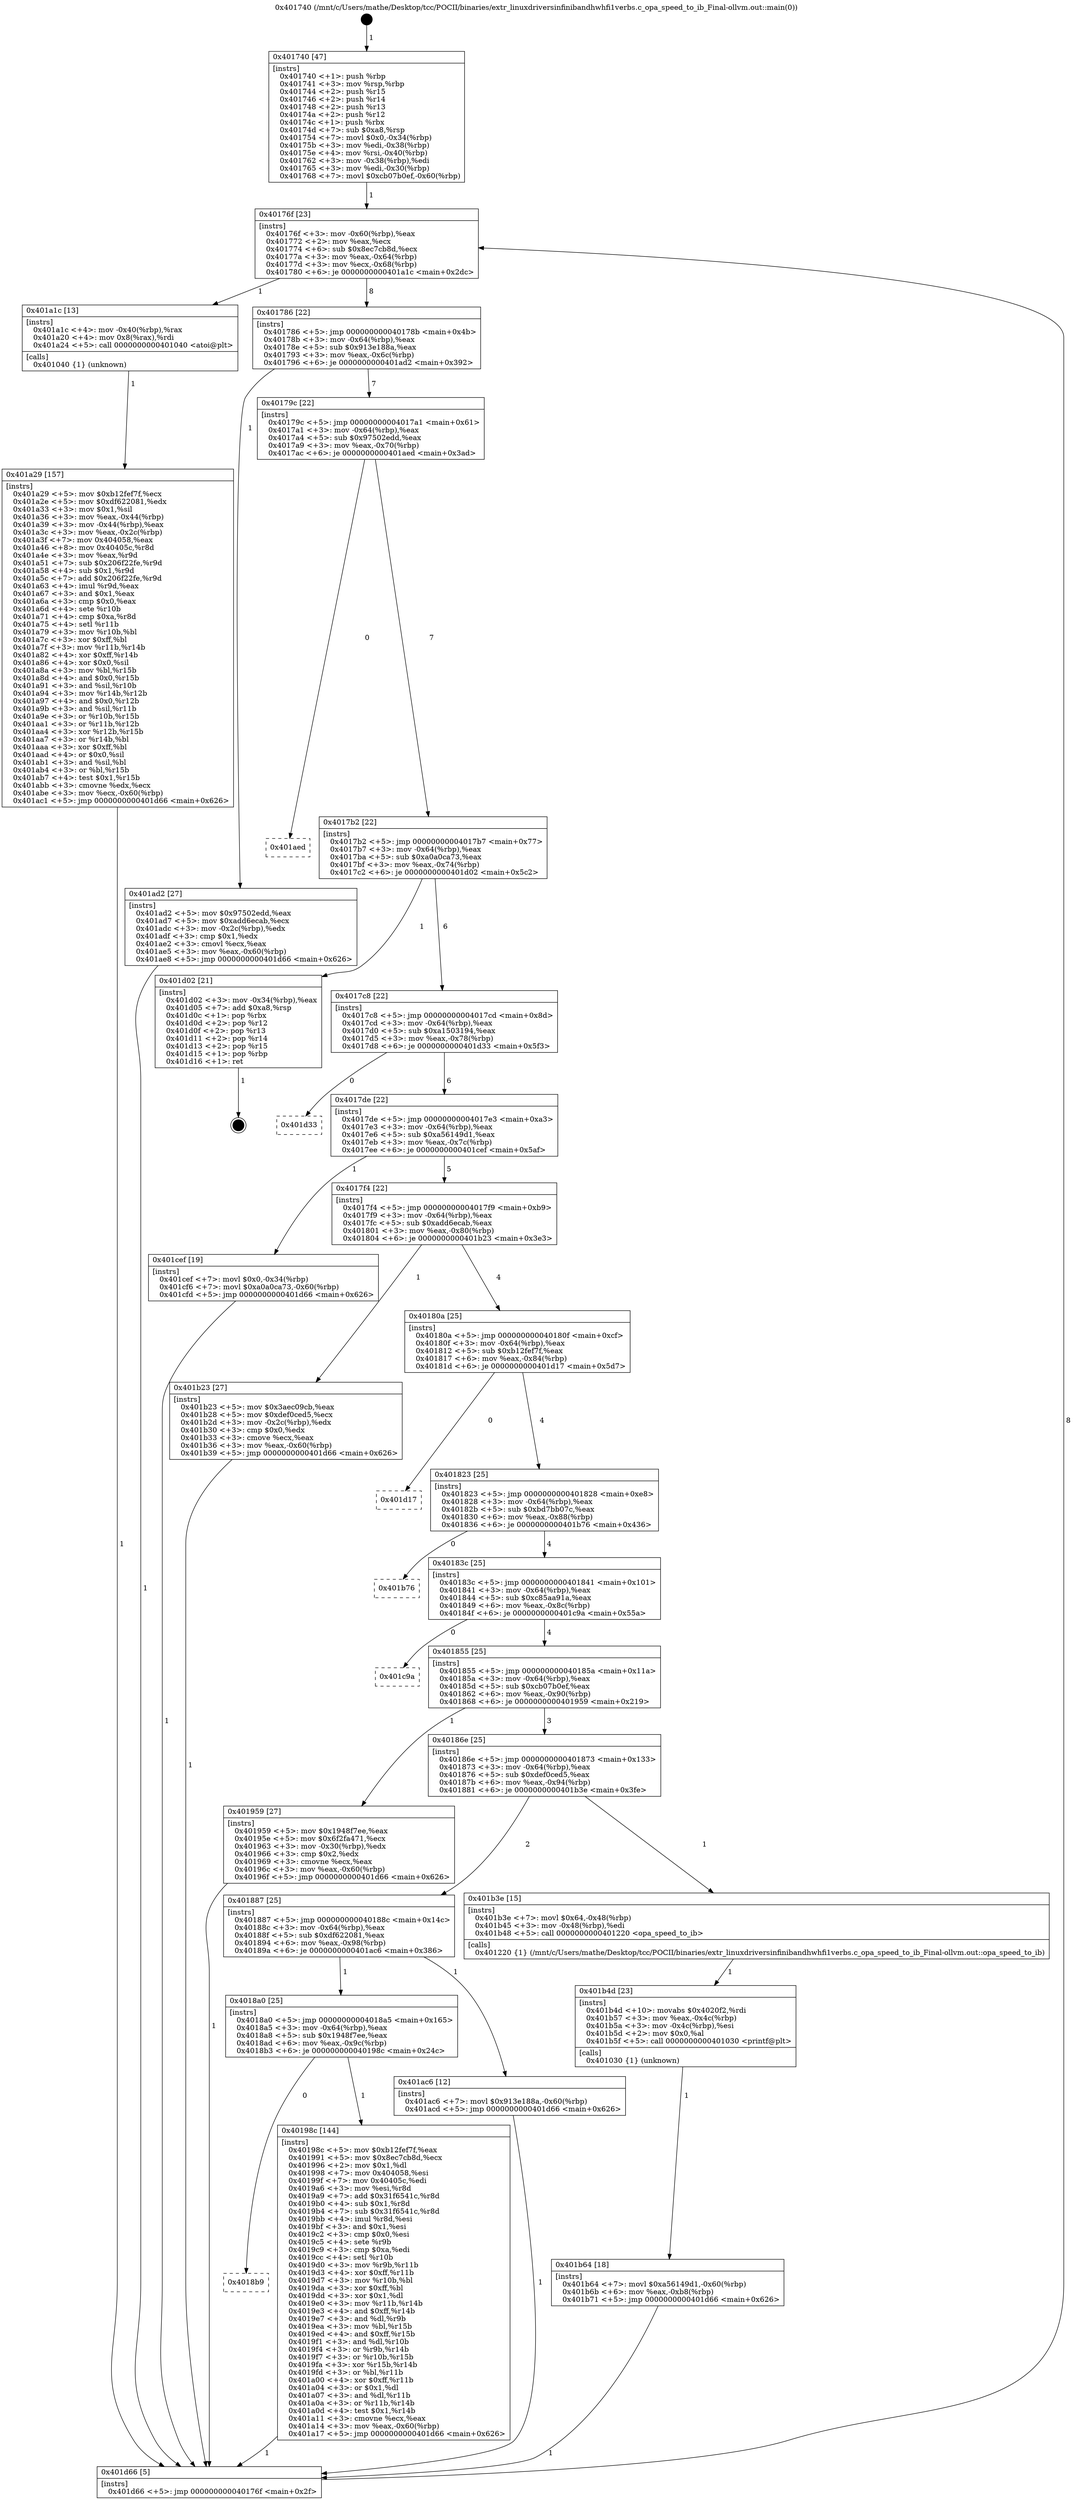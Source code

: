 digraph "0x401740" {
  label = "0x401740 (/mnt/c/Users/mathe/Desktop/tcc/POCII/binaries/extr_linuxdriversinfinibandhwhfi1verbs.c_opa_speed_to_ib_Final-ollvm.out::main(0))"
  labelloc = "t"
  node[shape=record]

  Entry [label="",width=0.3,height=0.3,shape=circle,fillcolor=black,style=filled]
  "0x40176f" [label="{
     0x40176f [23]\l
     | [instrs]\l
     &nbsp;&nbsp;0x40176f \<+3\>: mov -0x60(%rbp),%eax\l
     &nbsp;&nbsp;0x401772 \<+2\>: mov %eax,%ecx\l
     &nbsp;&nbsp;0x401774 \<+6\>: sub $0x8ec7cb8d,%ecx\l
     &nbsp;&nbsp;0x40177a \<+3\>: mov %eax,-0x64(%rbp)\l
     &nbsp;&nbsp;0x40177d \<+3\>: mov %ecx,-0x68(%rbp)\l
     &nbsp;&nbsp;0x401780 \<+6\>: je 0000000000401a1c \<main+0x2dc\>\l
  }"]
  "0x401a1c" [label="{
     0x401a1c [13]\l
     | [instrs]\l
     &nbsp;&nbsp;0x401a1c \<+4\>: mov -0x40(%rbp),%rax\l
     &nbsp;&nbsp;0x401a20 \<+4\>: mov 0x8(%rax),%rdi\l
     &nbsp;&nbsp;0x401a24 \<+5\>: call 0000000000401040 \<atoi@plt\>\l
     | [calls]\l
     &nbsp;&nbsp;0x401040 \{1\} (unknown)\l
  }"]
  "0x401786" [label="{
     0x401786 [22]\l
     | [instrs]\l
     &nbsp;&nbsp;0x401786 \<+5\>: jmp 000000000040178b \<main+0x4b\>\l
     &nbsp;&nbsp;0x40178b \<+3\>: mov -0x64(%rbp),%eax\l
     &nbsp;&nbsp;0x40178e \<+5\>: sub $0x913e188a,%eax\l
     &nbsp;&nbsp;0x401793 \<+3\>: mov %eax,-0x6c(%rbp)\l
     &nbsp;&nbsp;0x401796 \<+6\>: je 0000000000401ad2 \<main+0x392\>\l
  }"]
  Exit [label="",width=0.3,height=0.3,shape=circle,fillcolor=black,style=filled,peripheries=2]
  "0x401ad2" [label="{
     0x401ad2 [27]\l
     | [instrs]\l
     &nbsp;&nbsp;0x401ad2 \<+5\>: mov $0x97502edd,%eax\l
     &nbsp;&nbsp;0x401ad7 \<+5\>: mov $0xadd6ecab,%ecx\l
     &nbsp;&nbsp;0x401adc \<+3\>: mov -0x2c(%rbp),%edx\l
     &nbsp;&nbsp;0x401adf \<+3\>: cmp $0x1,%edx\l
     &nbsp;&nbsp;0x401ae2 \<+3\>: cmovl %ecx,%eax\l
     &nbsp;&nbsp;0x401ae5 \<+3\>: mov %eax,-0x60(%rbp)\l
     &nbsp;&nbsp;0x401ae8 \<+5\>: jmp 0000000000401d66 \<main+0x626\>\l
  }"]
  "0x40179c" [label="{
     0x40179c [22]\l
     | [instrs]\l
     &nbsp;&nbsp;0x40179c \<+5\>: jmp 00000000004017a1 \<main+0x61\>\l
     &nbsp;&nbsp;0x4017a1 \<+3\>: mov -0x64(%rbp),%eax\l
     &nbsp;&nbsp;0x4017a4 \<+5\>: sub $0x97502edd,%eax\l
     &nbsp;&nbsp;0x4017a9 \<+3\>: mov %eax,-0x70(%rbp)\l
     &nbsp;&nbsp;0x4017ac \<+6\>: je 0000000000401aed \<main+0x3ad\>\l
  }"]
  "0x401b64" [label="{
     0x401b64 [18]\l
     | [instrs]\l
     &nbsp;&nbsp;0x401b64 \<+7\>: movl $0xa56149d1,-0x60(%rbp)\l
     &nbsp;&nbsp;0x401b6b \<+6\>: mov %eax,-0xb8(%rbp)\l
     &nbsp;&nbsp;0x401b71 \<+5\>: jmp 0000000000401d66 \<main+0x626\>\l
  }"]
  "0x401aed" [label="{
     0x401aed\l
  }", style=dashed]
  "0x4017b2" [label="{
     0x4017b2 [22]\l
     | [instrs]\l
     &nbsp;&nbsp;0x4017b2 \<+5\>: jmp 00000000004017b7 \<main+0x77\>\l
     &nbsp;&nbsp;0x4017b7 \<+3\>: mov -0x64(%rbp),%eax\l
     &nbsp;&nbsp;0x4017ba \<+5\>: sub $0xa0a0ca73,%eax\l
     &nbsp;&nbsp;0x4017bf \<+3\>: mov %eax,-0x74(%rbp)\l
     &nbsp;&nbsp;0x4017c2 \<+6\>: je 0000000000401d02 \<main+0x5c2\>\l
  }"]
  "0x401b4d" [label="{
     0x401b4d [23]\l
     | [instrs]\l
     &nbsp;&nbsp;0x401b4d \<+10\>: movabs $0x4020f2,%rdi\l
     &nbsp;&nbsp;0x401b57 \<+3\>: mov %eax,-0x4c(%rbp)\l
     &nbsp;&nbsp;0x401b5a \<+3\>: mov -0x4c(%rbp),%esi\l
     &nbsp;&nbsp;0x401b5d \<+2\>: mov $0x0,%al\l
     &nbsp;&nbsp;0x401b5f \<+5\>: call 0000000000401030 \<printf@plt\>\l
     | [calls]\l
     &nbsp;&nbsp;0x401030 \{1\} (unknown)\l
  }"]
  "0x401d02" [label="{
     0x401d02 [21]\l
     | [instrs]\l
     &nbsp;&nbsp;0x401d02 \<+3\>: mov -0x34(%rbp),%eax\l
     &nbsp;&nbsp;0x401d05 \<+7\>: add $0xa8,%rsp\l
     &nbsp;&nbsp;0x401d0c \<+1\>: pop %rbx\l
     &nbsp;&nbsp;0x401d0d \<+2\>: pop %r12\l
     &nbsp;&nbsp;0x401d0f \<+2\>: pop %r13\l
     &nbsp;&nbsp;0x401d11 \<+2\>: pop %r14\l
     &nbsp;&nbsp;0x401d13 \<+2\>: pop %r15\l
     &nbsp;&nbsp;0x401d15 \<+1\>: pop %rbp\l
     &nbsp;&nbsp;0x401d16 \<+1\>: ret\l
  }"]
  "0x4017c8" [label="{
     0x4017c8 [22]\l
     | [instrs]\l
     &nbsp;&nbsp;0x4017c8 \<+5\>: jmp 00000000004017cd \<main+0x8d\>\l
     &nbsp;&nbsp;0x4017cd \<+3\>: mov -0x64(%rbp),%eax\l
     &nbsp;&nbsp;0x4017d0 \<+5\>: sub $0xa1503194,%eax\l
     &nbsp;&nbsp;0x4017d5 \<+3\>: mov %eax,-0x78(%rbp)\l
     &nbsp;&nbsp;0x4017d8 \<+6\>: je 0000000000401d33 \<main+0x5f3\>\l
  }"]
  "0x401a29" [label="{
     0x401a29 [157]\l
     | [instrs]\l
     &nbsp;&nbsp;0x401a29 \<+5\>: mov $0xb12fef7f,%ecx\l
     &nbsp;&nbsp;0x401a2e \<+5\>: mov $0xdf622081,%edx\l
     &nbsp;&nbsp;0x401a33 \<+3\>: mov $0x1,%sil\l
     &nbsp;&nbsp;0x401a36 \<+3\>: mov %eax,-0x44(%rbp)\l
     &nbsp;&nbsp;0x401a39 \<+3\>: mov -0x44(%rbp),%eax\l
     &nbsp;&nbsp;0x401a3c \<+3\>: mov %eax,-0x2c(%rbp)\l
     &nbsp;&nbsp;0x401a3f \<+7\>: mov 0x404058,%eax\l
     &nbsp;&nbsp;0x401a46 \<+8\>: mov 0x40405c,%r8d\l
     &nbsp;&nbsp;0x401a4e \<+3\>: mov %eax,%r9d\l
     &nbsp;&nbsp;0x401a51 \<+7\>: sub $0x206f22fe,%r9d\l
     &nbsp;&nbsp;0x401a58 \<+4\>: sub $0x1,%r9d\l
     &nbsp;&nbsp;0x401a5c \<+7\>: add $0x206f22fe,%r9d\l
     &nbsp;&nbsp;0x401a63 \<+4\>: imul %r9d,%eax\l
     &nbsp;&nbsp;0x401a67 \<+3\>: and $0x1,%eax\l
     &nbsp;&nbsp;0x401a6a \<+3\>: cmp $0x0,%eax\l
     &nbsp;&nbsp;0x401a6d \<+4\>: sete %r10b\l
     &nbsp;&nbsp;0x401a71 \<+4\>: cmp $0xa,%r8d\l
     &nbsp;&nbsp;0x401a75 \<+4\>: setl %r11b\l
     &nbsp;&nbsp;0x401a79 \<+3\>: mov %r10b,%bl\l
     &nbsp;&nbsp;0x401a7c \<+3\>: xor $0xff,%bl\l
     &nbsp;&nbsp;0x401a7f \<+3\>: mov %r11b,%r14b\l
     &nbsp;&nbsp;0x401a82 \<+4\>: xor $0xff,%r14b\l
     &nbsp;&nbsp;0x401a86 \<+4\>: xor $0x0,%sil\l
     &nbsp;&nbsp;0x401a8a \<+3\>: mov %bl,%r15b\l
     &nbsp;&nbsp;0x401a8d \<+4\>: and $0x0,%r15b\l
     &nbsp;&nbsp;0x401a91 \<+3\>: and %sil,%r10b\l
     &nbsp;&nbsp;0x401a94 \<+3\>: mov %r14b,%r12b\l
     &nbsp;&nbsp;0x401a97 \<+4\>: and $0x0,%r12b\l
     &nbsp;&nbsp;0x401a9b \<+3\>: and %sil,%r11b\l
     &nbsp;&nbsp;0x401a9e \<+3\>: or %r10b,%r15b\l
     &nbsp;&nbsp;0x401aa1 \<+3\>: or %r11b,%r12b\l
     &nbsp;&nbsp;0x401aa4 \<+3\>: xor %r12b,%r15b\l
     &nbsp;&nbsp;0x401aa7 \<+3\>: or %r14b,%bl\l
     &nbsp;&nbsp;0x401aaa \<+3\>: xor $0xff,%bl\l
     &nbsp;&nbsp;0x401aad \<+4\>: or $0x0,%sil\l
     &nbsp;&nbsp;0x401ab1 \<+3\>: and %sil,%bl\l
     &nbsp;&nbsp;0x401ab4 \<+3\>: or %bl,%r15b\l
     &nbsp;&nbsp;0x401ab7 \<+4\>: test $0x1,%r15b\l
     &nbsp;&nbsp;0x401abb \<+3\>: cmovne %edx,%ecx\l
     &nbsp;&nbsp;0x401abe \<+3\>: mov %ecx,-0x60(%rbp)\l
     &nbsp;&nbsp;0x401ac1 \<+5\>: jmp 0000000000401d66 \<main+0x626\>\l
  }"]
  "0x401d33" [label="{
     0x401d33\l
  }", style=dashed]
  "0x4017de" [label="{
     0x4017de [22]\l
     | [instrs]\l
     &nbsp;&nbsp;0x4017de \<+5\>: jmp 00000000004017e3 \<main+0xa3\>\l
     &nbsp;&nbsp;0x4017e3 \<+3\>: mov -0x64(%rbp),%eax\l
     &nbsp;&nbsp;0x4017e6 \<+5\>: sub $0xa56149d1,%eax\l
     &nbsp;&nbsp;0x4017eb \<+3\>: mov %eax,-0x7c(%rbp)\l
     &nbsp;&nbsp;0x4017ee \<+6\>: je 0000000000401cef \<main+0x5af\>\l
  }"]
  "0x4018b9" [label="{
     0x4018b9\l
  }", style=dashed]
  "0x401cef" [label="{
     0x401cef [19]\l
     | [instrs]\l
     &nbsp;&nbsp;0x401cef \<+7\>: movl $0x0,-0x34(%rbp)\l
     &nbsp;&nbsp;0x401cf6 \<+7\>: movl $0xa0a0ca73,-0x60(%rbp)\l
     &nbsp;&nbsp;0x401cfd \<+5\>: jmp 0000000000401d66 \<main+0x626\>\l
  }"]
  "0x4017f4" [label="{
     0x4017f4 [22]\l
     | [instrs]\l
     &nbsp;&nbsp;0x4017f4 \<+5\>: jmp 00000000004017f9 \<main+0xb9\>\l
     &nbsp;&nbsp;0x4017f9 \<+3\>: mov -0x64(%rbp),%eax\l
     &nbsp;&nbsp;0x4017fc \<+5\>: sub $0xadd6ecab,%eax\l
     &nbsp;&nbsp;0x401801 \<+3\>: mov %eax,-0x80(%rbp)\l
     &nbsp;&nbsp;0x401804 \<+6\>: je 0000000000401b23 \<main+0x3e3\>\l
  }"]
  "0x40198c" [label="{
     0x40198c [144]\l
     | [instrs]\l
     &nbsp;&nbsp;0x40198c \<+5\>: mov $0xb12fef7f,%eax\l
     &nbsp;&nbsp;0x401991 \<+5\>: mov $0x8ec7cb8d,%ecx\l
     &nbsp;&nbsp;0x401996 \<+2\>: mov $0x1,%dl\l
     &nbsp;&nbsp;0x401998 \<+7\>: mov 0x404058,%esi\l
     &nbsp;&nbsp;0x40199f \<+7\>: mov 0x40405c,%edi\l
     &nbsp;&nbsp;0x4019a6 \<+3\>: mov %esi,%r8d\l
     &nbsp;&nbsp;0x4019a9 \<+7\>: add $0x31f6541c,%r8d\l
     &nbsp;&nbsp;0x4019b0 \<+4\>: sub $0x1,%r8d\l
     &nbsp;&nbsp;0x4019b4 \<+7\>: sub $0x31f6541c,%r8d\l
     &nbsp;&nbsp;0x4019bb \<+4\>: imul %r8d,%esi\l
     &nbsp;&nbsp;0x4019bf \<+3\>: and $0x1,%esi\l
     &nbsp;&nbsp;0x4019c2 \<+3\>: cmp $0x0,%esi\l
     &nbsp;&nbsp;0x4019c5 \<+4\>: sete %r9b\l
     &nbsp;&nbsp;0x4019c9 \<+3\>: cmp $0xa,%edi\l
     &nbsp;&nbsp;0x4019cc \<+4\>: setl %r10b\l
     &nbsp;&nbsp;0x4019d0 \<+3\>: mov %r9b,%r11b\l
     &nbsp;&nbsp;0x4019d3 \<+4\>: xor $0xff,%r11b\l
     &nbsp;&nbsp;0x4019d7 \<+3\>: mov %r10b,%bl\l
     &nbsp;&nbsp;0x4019da \<+3\>: xor $0xff,%bl\l
     &nbsp;&nbsp;0x4019dd \<+3\>: xor $0x1,%dl\l
     &nbsp;&nbsp;0x4019e0 \<+3\>: mov %r11b,%r14b\l
     &nbsp;&nbsp;0x4019e3 \<+4\>: and $0xff,%r14b\l
     &nbsp;&nbsp;0x4019e7 \<+3\>: and %dl,%r9b\l
     &nbsp;&nbsp;0x4019ea \<+3\>: mov %bl,%r15b\l
     &nbsp;&nbsp;0x4019ed \<+4\>: and $0xff,%r15b\l
     &nbsp;&nbsp;0x4019f1 \<+3\>: and %dl,%r10b\l
     &nbsp;&nbsp;0x4019f4 \<+3\>: or %r9b,%r14b\l
     &nbsp;&nbsp;0x4019f7 \<+3\>: or %r10b,%r15b\l
     &nbsp;&nbsp;0x4019fa \<+3\>: xor %r15b,%r14b\l
     &nbsp;&nbsp;0x4019fd \<+3\>: or %bl,%r11b\l
     &nbsp;&nbsp;0x401a00 \<+4\>: xor $0xff,%r11b\l
     &nbsp;&nbsp;0x401a04 \<+3\>: or $0x1,%dl\l
     &nbsp;&nbsp;0x401a07 \<+3\>: and %dl,%r11b\l
     &nbsp;&nbsp;0x401a0a \<+3\>: or %r11b,%r14b\l
     &nbsp;&nbsp;0x401a0d \<+4\>: test $0x1,%r14b\l
     &nbsp;&nbsp;0x401a11 \<+3\>: cmovne %ecx,%eax\l
     &nbsp;&nbsp;0x401a14 \<+3\>: mov %eax,-0x60(%rbp)\l
     &nbsp;&nbsp;0x401a17 \<+5\>: jmp 0000000000401d66 \<main+0x626\>\l
  }"]
  "0x401b23" [label="{
     0x401b23 [27]\l
     | [instrs]\l
     &nbsp;&nbsp;0x401b23 \<+5\>: mov $0x3aec09cb,%eax\l
     &nbsp;&nbsp;0x401b28 \<+5\>: mov $0xdef0ced5,%ecx\l
     &nbsp;&nbsp;0x401b2d \<+3\>: mov -0x2c(%rbp),%edx\l
     &nbsp;&nbsp;0x401b30 \<+3\>: cmp $0x0,%edx\l
     &nbsp;&nbsp;0x401b33 \<+3\>: cmove %ecx,%eax\l
     &nbsp;&nbsp;0x401b36 \<+3\>: mov %eax,-0x60(%rbp)\l
     &nbsp;&nbsp;0x401b39 \<+5\>: jmp 0000000000401d66 \<main+0x626\>\l
  }"]
  "0x40180a" [label="{
     0x40180a [25]\l
     | [instrs]\l
     &nbsp;&nbsp;0x40180a \<+5\>: jmp 000000000040180f \<main+0xcf\>\l
     &nbsp;&nbsp;0x40180f \<+3\>: mov -0x64(%rbp),%eax\l
     &nbsp;&nbsp;0x401812 \<+5\>: sub $0xb12fef7f,%eax\l
     &nbsp;&nbsp;0x401817 \<+6\>: mov %eax,-0x84(%rbp)\l
     &nbsp;&nbsp;0x40181d \<+6\>: je 0000000000401d17 \<main+0x5d7\>\l
  }"]
  "0x4018a0" [label="{
     0x4018a0 [25]\l
     | [instrs]\l
     &nbsp;&nbsp;0x4018a0 \<+5\>: jmp 00000000004018a5 \<main+0x165\>\l
     &nbsp;&nbsp;0x4018a5 \<+3\>: mov -0x64(%rbp),%eax\l
     &nbsp;&nbsp;0x4018a8 \<+5\>: sub $0x1948f7ee,%eax\l
     &nbsp;&nbsp;0x4018ad \<+6\>: mov %eax,-0x9c(%rbp)\l
     &nbsp;&nbsp;0x4018b3 \<+6\>: je 000000000040198c \<main+0x24c\>\l
  }"]
  "0x401d17" [label="{
     0x401d17\l
  }", style=dashed]
  "0x401823" [label="{
     0x401823 [25]\l
     | [instrs]\l
     &nbsp;&nbsp;0x401823 \<+5\>: jmp 0000000000401828 \<main+0xe8\>\l
     &nbsp;&nbsp;0x401828 \<+3\>: mov -0x64(%rbp),%eax\l
     &nbsp;&nbsp;0x40182b \<+5\>: sub $0xbd7bb07c,%eax\l
     &nbsp;&nbsp;0x401830 \<+6\>: mov %eax,-0x88(%rbp)\l
     &nbsp;&nbsp;0x401836 \<+6\>: je 0000000000401b76 \<main+0x436\>\l
  }"]
  "0x401ac6" [label="{
     0x401ac6 [12]\l
     | [instrs]\l
     &nbsp;&nbsp;0x401ac6 \<+7\>: movl $0x913e188a,-0x60(%rbp)\l
     &nbsp;&nbsp;0x401acd \<+5\>: jmp 0000000000401d66 \<main+0x626\>\l
  }"]
  "0x401b76" [label="{
     0x401b76\l
  }", style=dashed]
  "0x40183c" [label="{
     0x40183c [25]\l
     | [instrs]\l
     &nbsp;&nbsp;0x40183c \<+5\>: jmp 0000000000401841 \<main+0x101\>\l
     &nbsp;&nbsp;0x401841 \<+3\>: mov -0x64(%rbp),%eax\l
     &nbsp;&nbsp;0x401844 \<+5\>: sub $0xc85aa91a,%eax\l
     &nbsp;&nbsp;0x401849 \<+6\>: mov %eax,-0x8c(%rbp)\l
     &nbsp;&nbsp;0x40184f \<+6\>: je 0000000000401c9a \<main+0x55a\>\l
  }"]
  "0x401887" [label="{
     0x401887 [25]\l
     | [instrs]\l
     &nbsp;&nbsp;0x401887 \<+5\>: jmp 000000000040188c \<main+0x14c\>\l
     &nbsp;&nbsp;0x40188c \<+3\>: mov -0x64(%rbp),%eax\l
     &nbsp;&nbsp;0x40188f \<+5\>: sub $0xdf622081,%eax\l
     &nbsp;&nbsp;0x401894 \<+6\>: mov %eax,-0x98(%rbp)\l
     &nbsp;&nbsp;0x40189a \<+6\>: je 0000000000401ac6 \<main+0x386\>\l
  }"]
  "0x401c9a" [label="{
     0x401c9a\l
  }", style=dashed]
  "0x401855" [label="{
     0x401855 [25]\l
     | [instrs]\l
     &nbsp;&nbsp;0x401855 \<+5\>: jmp 000000000040185a \<main+0x11a\>\l
     &nbsp;&nbsp;0x40185a \<+3\>: mov -0x64(%rbp),%eax\l
     &nbsp;&nbsp;0x40185d \<+5\>: sub $0xcb07b0ef,%eax\l
     &nbsp;&nbsp;0x401862 \<+6\>: mov %eax,-0x90(%rbp)\l
     &nbsp;&nbsp;0x401868 \<+6\>: je 0000000000401959 \<main+0x219\>\l
  }"]
  "0x401b3e" [label="{
     0x401b3e [15]\l
     | [instrs]\l
     &nbsp;&nbsp;0x401b3e \<+7\>: movl $0x64,-0x48(%rbp)\l
     &nbsp;&nbsp;0x401b45 \<+3\>: mov -0x48(%rbp),%edi\l
     &nbsp;&nbsp;0x401b48 \<+5\>: call 0000000000401220 \<opa_speed_to_ib\>\l
     | [calls]\l
     &nbsp;&nbsp;0x401220 \{1\} (/mnt/c/Users/mathe/Desktop/tcc/POCII/binaries/extr_linuxdriversinfinibandhwhfi1verbs.c_opa_speed_to_ib_Final-ollvm.out::opa_speed_to_ib)\l
  }"]
  "0x401959" [label="{
     0x401959 [27]\l
     | [instrs]\l
     &nbsp;&nbsp;0x401959 \<+5\>: mov $0x1948f7ee,%eax\l
     &nbsp;&nbsp;0x40195e \<+5\>: mov $0x6f2fa471,%ecx\l
     &nbsp;&nbsp;0x401963 \<+3\>: mov -0x30(%rbp),%edx\l
     &nbsp;&nbsp;0x401966 \<+3\>: cmp $0x2,%edx\l
     &nbsp;&nbsp;0x401969 \<+3\>: cmovne %ecx,%eax\l
     &nbsp;&nbsp;0x40196c \<+3\>: mov %eax,-0x60(%rbp)\l
     &nbsp;&nbsp;0x40196f \<+5\>: jmp 0000000000401d66 \<main+0x626\>\l
  }"]
  "0x40186e" [label="{
     0x40186e [25]\l
     | [instrs]\l
     &nbsp;&nbsp;0x40186e \<+5\>: jmp 0000000000401873 \<main+0x133\>\l
     &nbsp;&nbsp;0x401873 \<+3\>: mov -0x64(%rbp),%eax\l
     &nbsp;&nbsp;0x401876 \<+5\>: sub $0xdef0ced5,%eax\l
     &nbsp;&nbsp;0x40187b \<+6\>: mov %eax,-0x94(%rbp)\l
     &nbsp;&nbsp;0x401881 \<+6\>: je 0000000000401b3e \<main+0x3fe\>\l
  }"]
  "0x401d66" [label="{
     0x401d66 [5]\l
     | [instrs]\l
     &nbsp;&nbsp;0x401d66 \<+5\>: jmp 000000000040176f \<main+0x2f\>\l
  }"]
  "0x401740" [label="{
     0x401740 [47]\l
     | [instrs]\l
     &nbsp;&nbsp;0x401740 \<+1\>: push %rbp\l
     &nbsp;&nbsp;0x401741 \<+3\>: mov %rsp,%rbp\l
     &nbsp;&nbsp;0x401744 \<+2\>: push %r15\l
     &nbsp;&nbsp;0x401746 \<+2\>: push %r14\l
     &nbsp;&nbsp;0x401748 \<+2\>: push %r13\l
     &nbsp;&nbsp;0x40174a \<+2\>: push %r12\l
     &nbsp;&nbsp;0x40174c \<+1\>: push %rbx\l
     &nbsp;&nbsp;0x40174d \<+7\>: sub $0xa8,%rsp\l
     &nbsp;&nbsp;0x401754 \<+7\>: movl $0x0,-0x34(%rbp)\l
     &nbsp;&nbsp;0x40175b \<+3\>: mov %edi,-0x38(%rbp)\l
     &nbsp;&nbsp;0x40175e \<+4\>: mov %rsi,-0x40(%rbp)\l
     &nbsp;&nbsp;0x401762 \<+3\>: mov -0x38(%rbp),%edi\l
     &nbsp;&nbsp;0x401765 \<+3\>: mov %edi,-0x30(%rbp)\l
     &nbsp;&nbsp;0x401768 \<+7\>: movl $0xcb07b0ef,-0x60(%rbp)\l
  }"]
  Entry -> "0x401740" [label=" 1"]
  "0x40176f" -> "0x401a1c" [label=" 1"]
  "0x40176f" -> "0x401786" [label=" 8"]
  "0x401d02" -> Exit [label=" 1"]
  "0x401786" -> "0x401ad2" [label=" 1"]
  "0x401786" -> "0x40179c" [label=" 7"]
  "0x401cef" -> "0x401d66" [label=" 1"]
  "0x40179c" -> "0x401aed" [label=" 0"]
  "0x40179c" -> "0x4017b2" [label=" 7"]
  "0x401b64" -> "0x401d66" [label=" 1"]
  "0x4017b2" -> "0x401d02" [label=" 1"]
  "0x4017b2" -> "0x4017c8" [label=" 6"]
  "0x401b4d" -> "0x401b64" [label=" 1"]
  "0x4017c8" -> "0x401d33" [label=" 0"]
  "0x4017c8" -> "0x4017de" [label=" 6"]
  "0x401b3e" -> "0x401b4d" [label=" 1"]
  "0x4017de" -> "0x401cef" [label=" 1"]
  "0x4017de" -> "0x4017f4" [label=" 5"]
  "0x401b23" -> "0x401d66" [label=" 1"]
  "0x4017f4" -> "0x401b23" [label=" 1"]
  "0x4017f4" -> "0x40180a" [label=" 4"]
  "0x401ad2" -> "0x401d66" [label=" 1"]
  "0x40180a" -> "0x401d17" [label=" 0"]
  "0x40180a" -> "0x401823" [label=" 4"]
  "0x401a29" -> "0x401d66" [label=" 1"]
  "0x401823" -> "0x401b76" [label=" 0"]
  "0x401823" -> "0x40183c" [label=" 4"]
  "0x401a1c" -> "0x401a29" [label=" 1"]
  "0x40183c" -> "0x401c9a" [label=" 0"]
  "0x40183c" -> "0x401855" [label=" 4"]
  "0x4018a0" -> "0x4018b9" [label=" 0"]
  "0x401855" -> "0x401959" [label=" 1"]
  "0x401855" -> "0x40186e" [label=" 3"]
  "0x401959" -> "0x401d66" [label=" 1"]
  "0x401740" -> "0x40176f" [label=" 1"]
  "0x401d66" -> "0x40176f" [label=" 8"]
  "0x4018a0" -> "0x40198c" [label=" 1"]
  "0x40186e" -> "0x401b3e" [label=" 1"]
  "0x40186e" -> "0x401887" [label=" 2"]
  "0x40198c" -> "0x401d66" [label=" 1"]
  "0x401887" -> "0x401ac6" [label=" 1"]
  "0x401887" -> "0x4018a0" [label=" 1"]
  "0x401ac6" -> "0x401d66" [label=" 1"]
}

